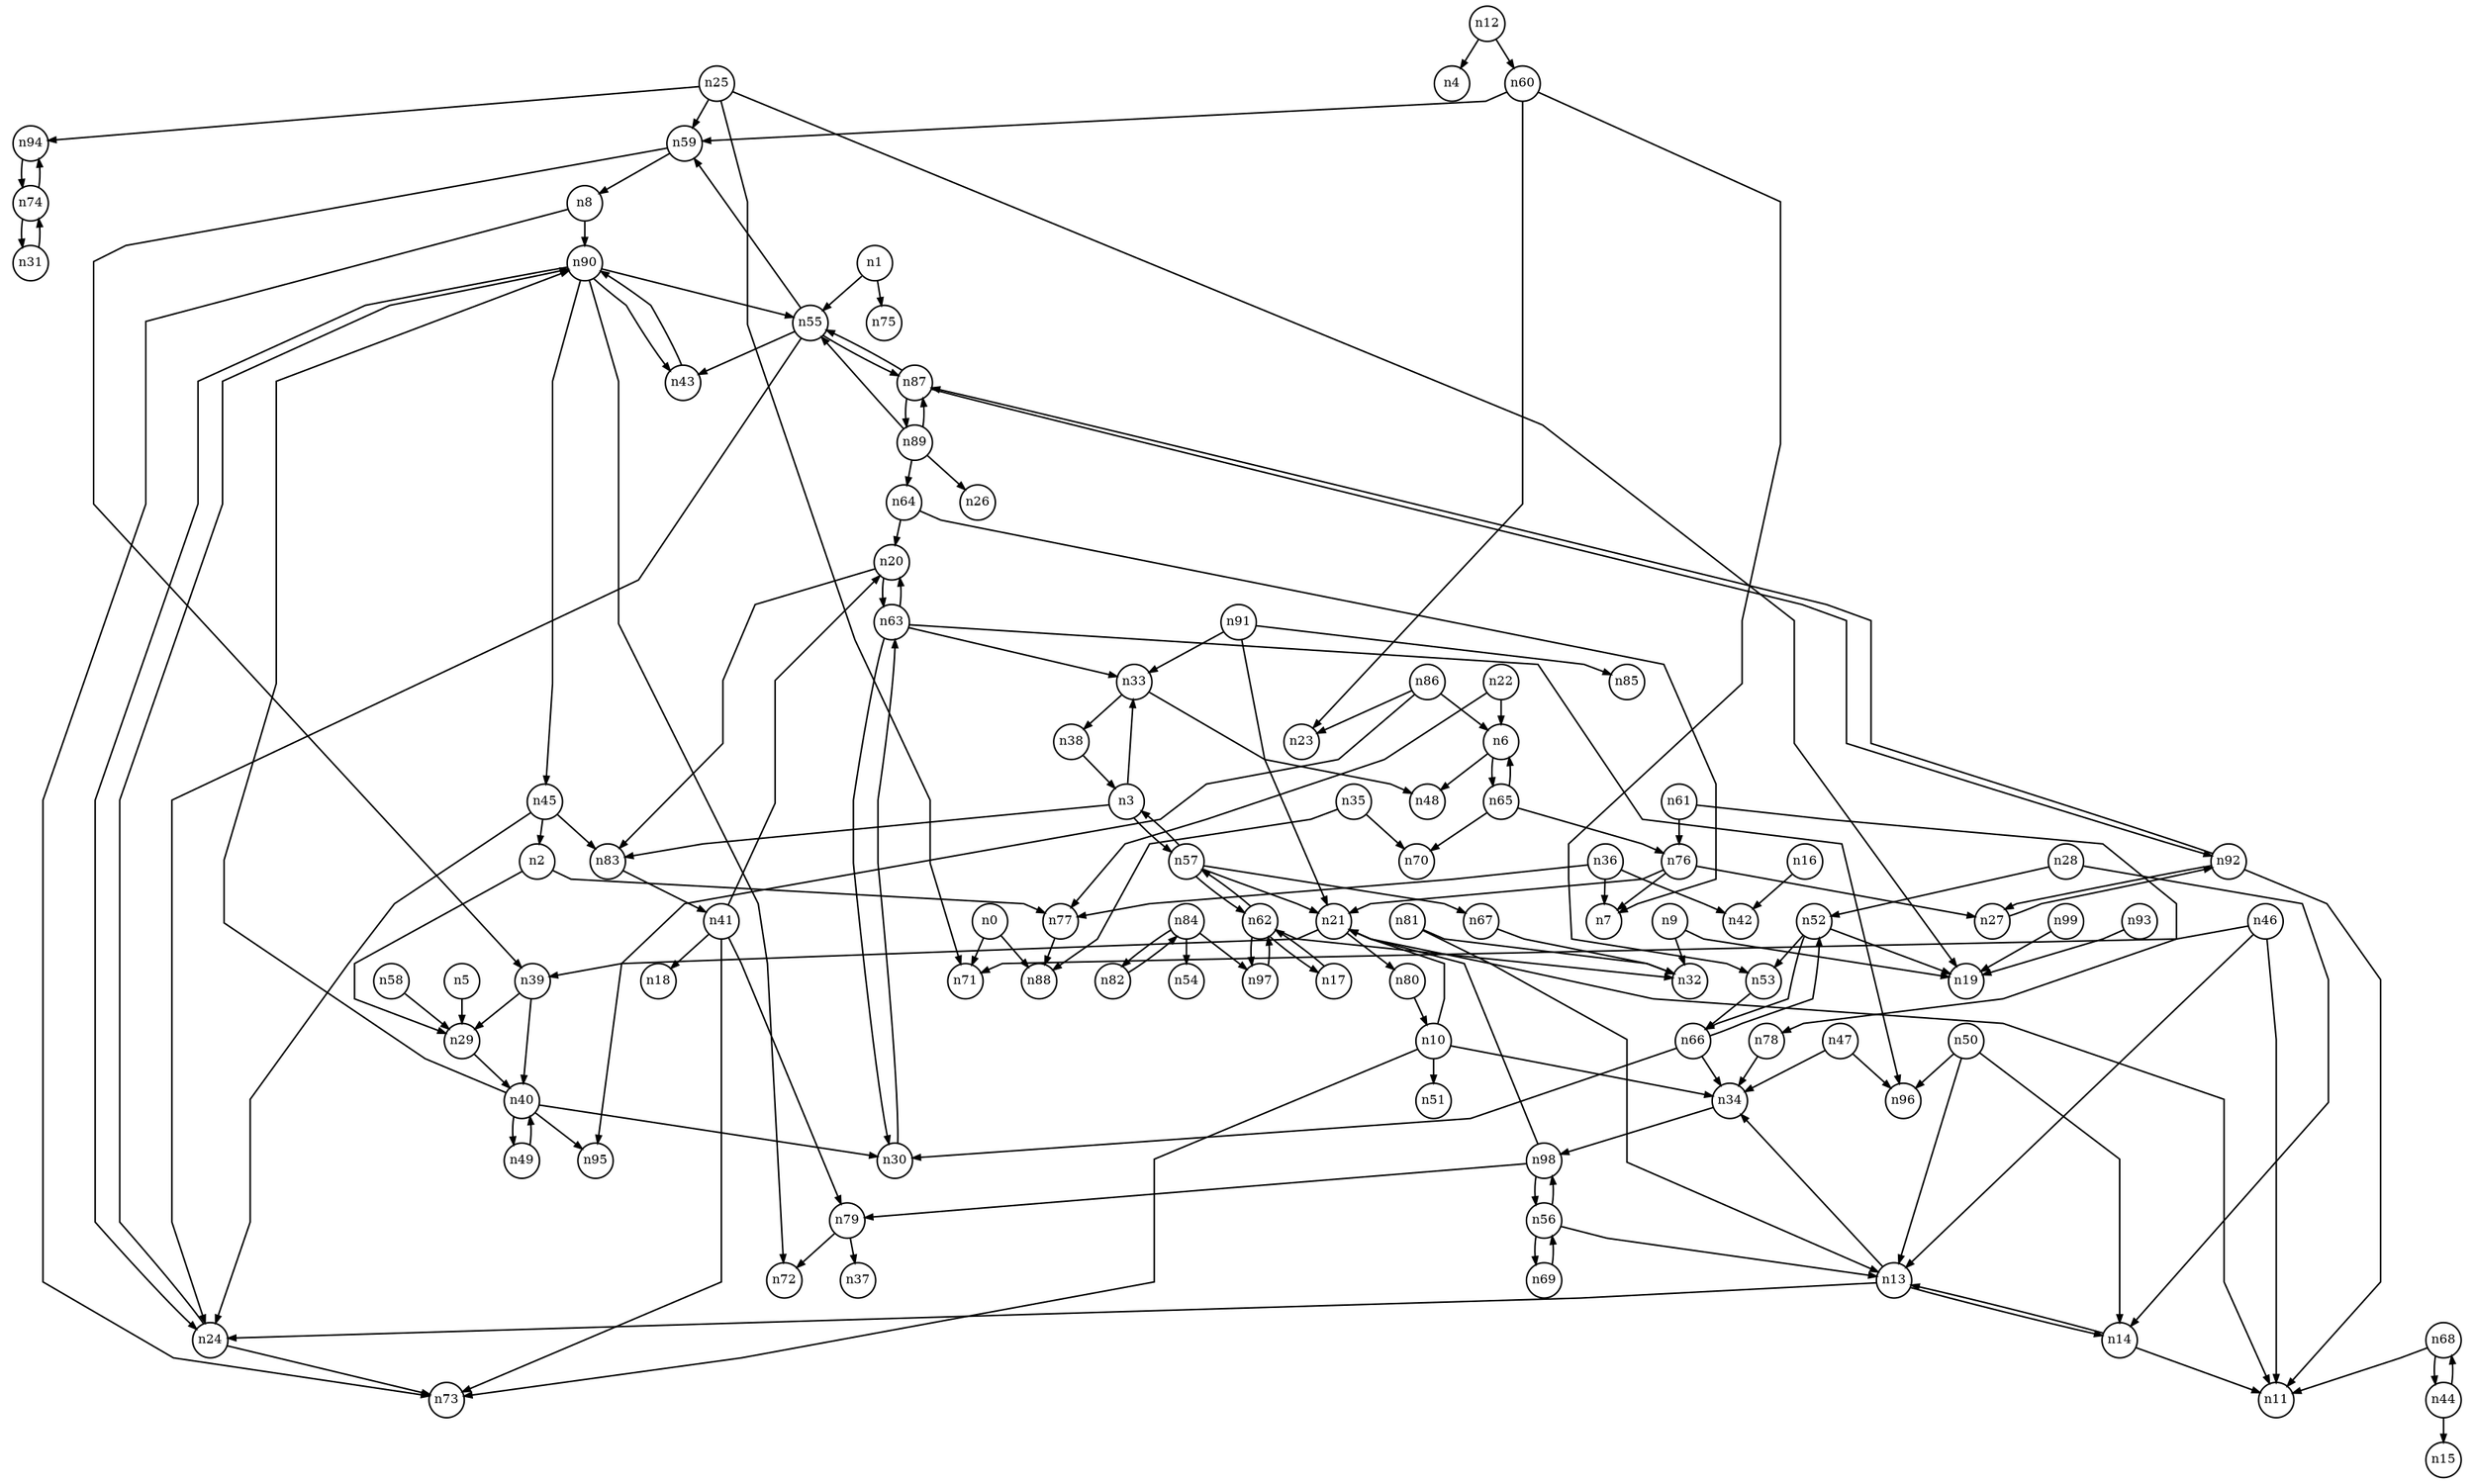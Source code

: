 digraph G{
splines=polyline;
ranksep=0.22;
nodesep=0.22;
nodesize=0.32;
fontsize=8
edge [arrowsize=0.5]
node [fontsize=8 shape=circle width=0.32 fixedsize=shape];

n0 -> n71
n0 -> n88
n55 -> n24
n55 -> n43
n55 -> n59
n55 -> n87
n1 -> n55
n1 -> n75
n29 -> n40
n2 -> n29
n2 -> n77
n77 -> n88
n33 -> n48
n33 -> n38
n3 -> n33
n3 -> n83
n3 -> n57
n83 -> n41
n5 -> n29
n6 -> n48
n6 -> n65
n8 -> n73
n8 -> n90
n9 -> n19
n9 -> n32
n21 -> n11
n21 -> n39
n21 -> n80
n10 -> n21
n10 -> n34
n10 -> n51
n10 -> n73
n34 -> n98
n12 -> n4
n12 -> n60
n60 -> n23
n60 -> n53
n60 -> n59
n14 -> n11
n14 -> n13
n13 -> n14
n13 -> n24
n13 -> n34
n24 -> n73
n24 -> n90
n16 -> n42
n20 -> n83
n20 -> n63
n39 -> n29
n39 -> n40
n22 -> n6
n22 -> n77
n25 -> n19
n25 -> n59
n25 -> n71
n25 -> n94
n59 -> n8
n59 -> n39
n94 -> n74
n28 -> n14
n28 -> n52
n52 -> n19
n52 -> n53
n52 -> n66
n74 -> n94
n74 -> n31
n31 -> n74
n35 -> n70
n35 -> n88
n36 -> n7
n36 -> n42
n36 -> n77
n38 -> n3
n30 -> n63
n40 -> n30
n40 -> n49
n40 -> n90
n40 -> n95
n49 -> n40
n90 -> n24
n90 -> n43
n90 -> n45
n90 -> n55
n90 -> n72
n41 -> n18
n41 -> n20
n41 -> n73
n41 -> n79
n79 -> n37
n79 -> n72
n44 -> n15
n44 -> n68
n45 -> n2
n45 -> n24
n45 -> n83
n46 -> n11
n46 -> n13
n46 -> n71
n47 -> n34
n47 -> n96
n50 -> n13
n50 -> n14
n50 -> n96
n53 -> n66
n43 -> n90
n56 -> n13
n56 -> n69
n56 -> n98
n69 -> n56
n57 -> n3
n57 -> n21
n57 -> n62
n57 -> n67
n62 -> n17
n62 -> n32
n62 -> n97
n62 -> n57
n67 -> n32
n58 -> n29
n76 -> n7
n76 -> n21
n76 -> n27
n61 -> n76
n61 -> n78
n78 -> n34
n17 -> n62
n97 -> n62
n63 -> n20
n63 -> n30
n63 -> n33
n63 -> n96
n64 -> n7
n64 -> n20
n65 -> n6
n65 -> n70
n65 -> n76
n66 -> n30
n66 -> n34
n66 -> n52
n68 -> n11
n68 -> n44
n27 -> n92
n80 -> n10
n81 -> n13
n81 -> n32
n84 -> n54
n84 -> n82
n84 -> n97
n82 -> n84
n86 -> n6
n86 -> n23
n86 -> n95
n87 -> n55
n87 -> n89
n87 -> n92
n89 -> n26
n89 -> n55
n89 -> n64
n89 -> n87
n92 -> n11
n92 -> n27
n92 -> n87
n91 -> n21
n91 -> n33
n91 -> n85
n93 -> n19
n98 -> n21
n98 -> n56
n98 -> n79
n99 -> n19
}
